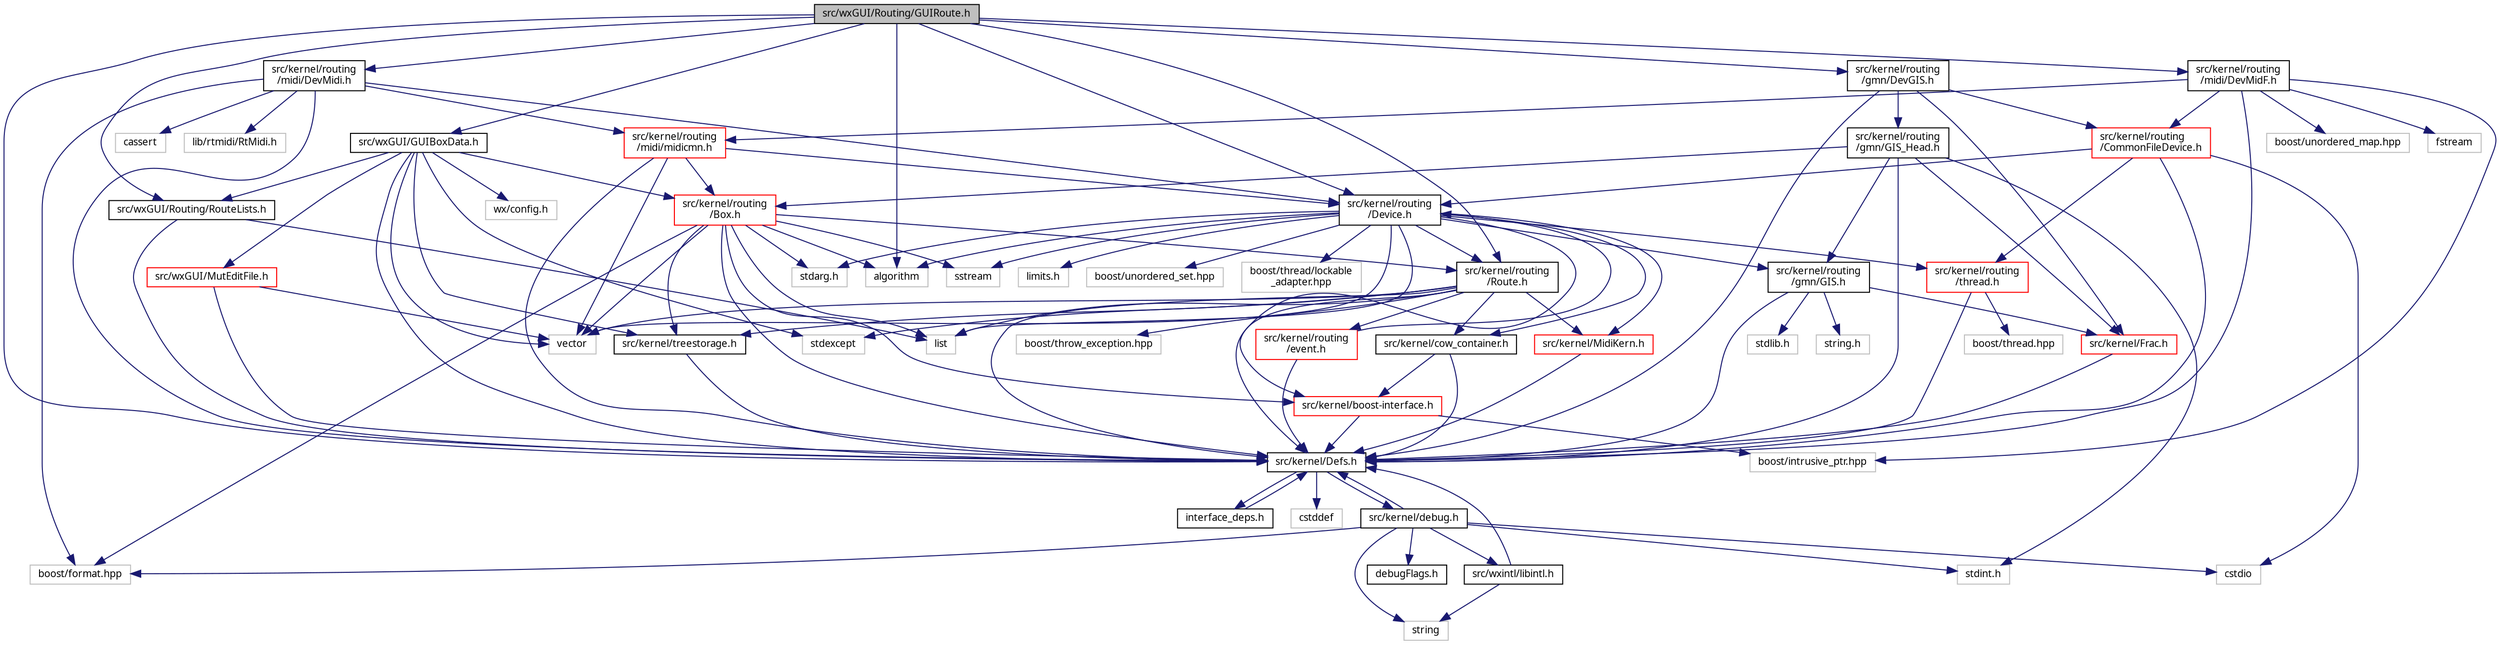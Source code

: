 digraph "src/wxGUI/Routing/GUIRoute.h"
{
  edge [fontname="Sans",fontsize="10",labelfontname="Sans",labelfontsize="10"];
  node [fontname="Sans",fontsize="10",shape=record];
  Node0 [label="src/wxGUI/Routing/GUIRoute.h",height=0.2,width=0.4,color="black", fillcolor="grey75", style="filled", fontcolor="black"];
  Node0 -> Node1 [color="midnightblue",fontsize="10",style="solid",fontname="Sans"];
  Node1 [label="src/kernel/Defs.h",height=0.2,width=0.4,color="black", fillcolor="white", style="filled",URL="$d1/d73/Defs_8h.html",tooltip="Common definitions. "];
  Node1 -> Node2 [color="midnightblue",fontsize="10",style="solid",fontname="Sans"];
  Node2 [label="interface_deps.h",height=0.2,width=0.4,color="black", fillcolor="white", style="filled",URL="$de/ddd/interface__deps_8h.html"];
  Node2 -> Node1 [color="midnightblue",fontsize="10",style="solid",fontname="Sans"];
  Node1 -> Node3 [color="midnightblue",fontsize="10",style="solid",fontname="Sans"];
  Node3 [label="cstddef",height=0.2,width=0.4,color="grey75", fillcolor="white", style="filled"];
  Node1 -> Node4 [color="midnightblue",fontsize="10",style="solid",fontname="Sans"];
  Node4 [label="src/kernel/debug.h",height=0.2,width=0.4,color="black", fillcolor="white", style="filled",URL="$db/d16/debug_8h.html"];
  Node4 -> Node1 [color="midnightblue",fontsize="10",style="solid",fontname="Sans"];
  Node4 -> Node5 [color="midnightblue",fontsize="10",style="solid",fontname="Sans"];
  Node5 [label="src/wxintl/libintl.h",height=0.2,width=0.4,color="black", fillcolor="white", style="filled",URL="$d4/d64/libintl_8h.html"];
  Node5 -> Node1 [color="midnightblue",fontsize="10",style="solid",fontname="Sans"];
  Node5 -> Node6 [color="midnightblue",fontsize="10",style="solid",fontname="Sans"];
  Node6 [label="string",height=0.2,width=0.4,color="grey75", fillcolor="white", style="filled"];
  Node4 -> Node6 [color="midnightblue",fontsize="10",style="solid",fontname="Sans"];
  Node4 -> Node7 [color="midnightblue",fontsize="10",style="solid",fontname="Sans"];
  Node7 [label="cstdio",height=0.2,width=0.4,color="grey75", fillcolor="white", style="filled"];
  Node4 -> Node8 [color="midnightblue",fontsize="10",style="solid",fontname="Sans"];
  Node8 [label="boost/format.hpp",height=0.2,width=0.4,color="grey75", fillcolor="white", style="filled"];
  Node4 -> Node9 [color="midnightblue",fontsize="10",style="solid",fontname="Sans"];
  Node9 [label="stdint.h",height=0.2,width=0.4,color="grey75", fillcolor="white", style="filled"];
  Node4 -> Node10 [color="midnightblue",fontsize="10",style="solid",fontname="Sans"];
  Node10 [label="debugFlags.h",height=0.2,width=0.4,color="black", fillcolor="white", style="filled",URL="$d4/dab/debugFlags_8h.html",tooltip="Debug flags for mutabor debug mode. "];
  Node0 -> Node11 [color="midnightblue",fontsize="10",style="solid",fontname="Sans"];
  Node11 [label="src/kernel/routing\l/Device.h",height=0.2,width=0.4,color="black", fillcolor="white", style="filled",URL="$de/d05/Device_8h.html",tooltip="Routing. "];
  Node11 -> Node1 [color="midnightblue",fontsize="10",style="solid",fontname="Sans"];
  Node11 -> Node12 [color="midnightblue",fontsize="10",style="solid",fontname="Sans"];
  Node12 [label="src/kernel/cow_container.h",height=0.2,width=0.4,color="black", fillcolor="white", style="filled",URL="$da/d28/cow__container_8h.html",tooltip="Copy on write container. "];
  Node12 -> Node1 [color="midnightblue",fontsize="10",style="solid",fontname="Sans"];
  Node12 -> Node13 [color="midnightblue",fontsize="10",style="solid",fontname="Sans"];
  Node13 [label="src/kernel/boost-interface.h",height=0.2,width=0.4,color="red", fillcolor="white", style="filled",URL="$d1/da4/boost-interface_8h.html",tooltip="Interface to the boost library. "];
  Node13 -> Node1 [color="midnightblue",fontsize="10",style="solid",fontname="Sans"];
  Node13 -> Node15 [color="midnightblue",fontsize="10",style="solid",fontname="Sans"];
  Node15 [label="boost/intrusive_ptr.hpp",height=0.2,width=0.4,color="grey75", fillcolor="white", style="filled"];
  Node11 -> Node16 [color="midnightblue",fontsize="10",style="solid",fontname="Sans"];
  Node16 [label="src/kernel/routing\l/gmn/GIS.h",height=0.2,width=0.4,color="black", fillcolor="white", style="filled",URL="$dd/d4d/GIS_8h.html"];
  Node16 -> Node1 [color="midnightblue",fontsize="10",style="solid",fontname="Sans"];
  Node16 -> Node17 [color="midnightblue",fontsize="10",style="solid",fontname="Sans"];
  Node17 [label="src/kernel/Frac.h",height=0.2,width=0.4,color="red", fillcolor="white", style="filled",URL="$df/d4f/Frac_8h.html",tooltip="Fraction class for Mutabor. "];
  Node17 -> Node1 [color="midnightblue",fontsize="10",style="solid",fontname="Sans"];
  Node16 -> Node19 [color="midnightblue",fontsize="10",style="solid",fontname="Sans"];
  Node19 [label="string.h",height=0.2,width=0.4,color="grey75", fillcolor="white", style="filled"];
  Node16 -> Node20 [color="midnightblue",fontsize="10",style="solid",fontname="Sans"];
  Node20 [label="stdlib.h",height=0.2,width=0.4,color="grey75", fillcolor="white", style="filled"];
  Node11 -> Node21 [color="midnightblue",fontsize="10",style="solid",fontname="Sans"];
  Node21 [label="src/kernel/routing\l/Route.h",height=0.2,width=0.4,color="black", fillcolor="white", style="filled",URL="$d1/d65/Route_8h.html",tooltip="Routing. "];
  Node21 -> Node1 [color="midnightblue",fontsize="10",style="solid",fontname="Sans"];
  Node21 -> Node12 [color="midnightblue",fontsize="10",style="solid",fontname="Sans"];
  Node21 -> Node22 [color="midnightblue",fontsize="10",style="solid",fontname="Sans"];
  Node22 [label="src/kernel/MidiKern.h",height=0.2,width=0.4,color="red", fillcolor="white", style="filled",URL="$da/dfd/MidiKern_8h.html"];
  Node22 -> Node1 [color="midnightblue",fontsize="10",style="solid",fontname="Sans"];
  Node21 -> Node24 [color="midnightblue",fontsize="10",style="solid",fontname="Sans"];
  Node24 [label="src/kernel/treestorage.h",height=0.2,width=0.4,color="black", fillcolor="white", style="filled",URL="$db/dbe/treestorage_8h.html",tooltip="abstract class for tree like storage "];
  Node24 -> Node1 [color="midnightblue",fontsize="10",style="solid",fontname="Sans"];
  Node21 -> Node13 [color="midnightblue",fontsize="10",style="solid",fontname="Sans"];
  Node21 -> Node25 [color="midnightblue",fontsize="10",style="solid",fontname="Sans"];
  Node25 [label="list",height=0.2,width=0.4,color="grey75", fillcolor="white", style="filled"];
  Node21 -> Node26 [color="midnightblue",fontsize="10",style="solid",fontname="Sans"];
  Node26 [label="vector",height=0.2,width=0.4,color="grey75", fillcolor="white", style="filled"];
  Node21 -> Node27 [color="midnightblue",fontsize="10",style="solid",fontname="Sans"];
  Node27 [label="stdexcept",height=0.2,width=0.4,color="grey75", fillcolor="white", style="filled"];
  Node21 -> Node28 [color="midnightblue",fontsize="10",style="solid",fontname="Sans"];
  Node28 [label="boost/throw_exception.hpp",height=0.2,width=0.4,color="grey75", fillcolor="white", style="filled"];
  Node21 -> Node29 [color="midnightblue",fontsize="10",style="solid",fontname="Sans"];
  Node29 [label="src/kernel/routing\l/event.h",height=0.2,width=0.4,color="red", fillcolor="white", style="filled",URL="$dd/d20/event_8h.html"];
  Node29 -> Node1 [color="midnightblue",fontsize="10",style="solid",fontname="Sans"];
  Node29 -> Node11 [color="midnightblue",fontsize="10",style="solid",fontname="Sans"];
  Node11 -> Node32 [color="midnightblue",fontsize="10",style="solid",fontname="Sans"];
  Node32 [label="src/kernel/routing\l/thread.h",height=0.2,width=0.4,color="red", fillcolor="white", style="filled",URL="$db/dd5/thread_8h.html"];
  Node32 -> Node1 [color="midnightblue",fontsize="10",style="solid",fontname="Sans"];
  Node32 -> Node33 [color="midnightblue",fontsize="10",style="solid",fontname="Sans"];
  Node33 [label="boost/thread.hpp",height=0.2,width=0.4,color="grey75", fillcolor="white", style="filled"];
  Node11 -> Node35 [color="midnightblue",fontsize="10",style="solid",fontname="Sans"];
  Node35 [label="boost/thread/lockable\l_adapter.hpp",height=0.2,width=0.4,color="grey75", fillcolor="white", style="filled"];
  Node11 -> Node22 [color="midnightblue",fontsize="10",style="solid",fontname="Sans"];
  Node11 -> Node26 [color="midnightblue",fontsize="10",style="solid",fontname="Sans"];
  Node11 -> Node25 [color="midnightblue",fontsize="10",style="solid",fontname="Sans"];
  Node11 -> Node36 [color="midnightblue",fontsize="10",style="solid",fontname="Sans"];
  Node36 [label="limits.h",height=0.2,width=0.4,color="grey75", fillcolor="white", style="filled"];
  Node11 -> Node37 [color="midnightblue",fontsize="10",style="solid",fontname="Sans"];
  Node37 [label="algorithm",height=0.2,width=0.4,color="grey75", fillcolor="white", style="filled"];
  Node11 -> Node38 [color="midnightblue",fontsize="10",style="solid",fontname="Sans"];
  Node38 [label="sstream",height=0.2,width=0.4,color="grey75", fillcolor="white", style="filled"];
  Node11 -> Node39 [color="midnightblue",fontsize="10",style="solid",fontname="Sans"];
  Node39 [label="stdarg.h",height=0.2,width=0.4,color="grey75", fillcolor="white", style="filled"];
  Node11 -> Node40 [color="midnightblue",fontsize="10",style="solid",fontname="Sans"];
  Node40 [label="boost/unordered_set.hpp",height=0.2,width=0.4,color="grey75", fillcolor="white", style="filled"];
  Node0 -> Node41 [color="midnightblue",fontsize="10",style="solid",fontname="Sans"];
  Node41 [label="src/kernel/routing\l/midi/DevMidi.h",height=0.2,width=0.4,color="black", fillcolor="white", style="filled",URL="$d4/da2/DevMidi_8h.html",tooltip="Classes for midi port. "];
  Node41 -> Node1 [color="midnightblue",fontsize="10",style="solid",fontname="Sans"];
  Node41 -> Node42 [color="midnightblue",fontsize="10",style="solid",fontname="Sans"];
  Node42 [label="src/kernel/routing\l/midi/midicmn.h",height=0.2,width=0.4,color="red", fillcolor="white", style="filled",URL="$de/d21/midicmn_8h.html"];
  Node42 -> Node1 [color="midnightblue",fontsize="10",style="solid",fontname="Sans"];
  Node42 -> Node11 [color="midnightblue",fontsize="10",style="solid",fontname="Sans"];
  Node42 -> Node43 [color="midnightblue",fontsize="10",style="solid",fontname="Sans"];
  Node43 [label="src/kernel/routing\l/Box.h",height=0.2,width=0.4,color="red", fillcolor="white", style="filled",URL="$de/d0f/Box_8h.html",tooltip="Mutabor Box for C++. "];
  Node43 -> Node1 [color="midnightblue",fontsize="10",style="solid",fontname="Sans"];
  Node43 -> Node24 [color="midnightblue",fontsize="10",style="solid",fontname="Sans"];
  Node43 -> Node13 [color="midnightblue",fontsize="10",style="solid",fontname="Sans"];
  Node43 -> Node21 [color="midnightblue",fontsize="10",style="solid",fontname="Sans"];
  Node43 -> Node26 [color="midnightblue",fontsize="10",style="solid",fontname="Sans"];
  Node43 -> Node25 [color="midnightblue",fontsize="10",style="solid",fontname="Sans"];
  Node43 -> Node37 [color="midnightblue",fontsize="10",style="solid",fontname="Sans"];
  Node43 -> Node38 [color="midnightblue",fontsize="10",style="solid",fontname="Sans"];
  Node43 -> Node39 [color="midnightblue",fontsize="10",style="solid",fontname="Sans"];
  Node43 -> Node8 [color="midnightblue",fontsize="10",style="solid",fontname="Sans"];
  Node42 -> Node26 [color="midnightblue",fontsize="10",style="solid",fontname="Sans"];
  Node41 -> Node11 [color="midnightblue",fontsize="10",style="solid",fontname="Sans"];
  Node41 -> Node52 [color="midnightblue",fontsize="10",style="solid",fontname="Sans"];
  Node52 [label="cassert",height=0.2,width=0.4,color="grey75", fillcolor="white", style="filled"];
  Node41 -> Node8 [color="midnightblue",fontsize="10",style="solid",fontname="Sans"];
  Node41 -> Node53 [color="midnightblue",fontsize="10",style="solid",fontname="Sans"];
  Node53 [label="lib/rtmidi/RtMidi.h",height=0.2,width=0.4,color="grey75", fillcolor="white", style="filled"];
  Node0 -> Node54 [color="midnightblue",fontsize="10",style="solid",fontname="Sans"];
  Node54 [label="src/kernel/routing\l/midi/DevMidF.h",height=0.2,width=0.4,color="black", fillcolor="white", style="filled",URL="$da/d3c/DevMidF_8h.html"];
  Node54 -> Node1 [color="midnightblue",fontsize="10",style="solid",fontname="Sans"];
  Node54 -> Node55 [color="midnightblue",fontsize="10",style="solid",fontname="Sans"];
  Node55 [label="src/kernel/routing\l/CommonFileDevice.h",height=0.2,width=0.4,color="red", fillcolor="white", style="filled",URL="$d9/d17/CommonFileDevice_8h.html"];
  Node55 -> Node1 [color="midnightblue",fontsize="10",style="solid",fontname="Sans"];
  Node55 -> Node11 [color="midnightblue",fontsize="10",style="solid",fontname="Sans"];
  Node55 -> Node32 [color="midnightblue",fontsize="10",style="solid",fontname="Sans"];
  Node55 -> Node7 [color="midnightblue",fontsize="10",style="solid",fontname="Sans"];
  Node54 -> Node42 [color="midnightblue",fontsize="10",style="solid",fontname="Sans"];
  Node54 -> Node61 [color="midnightblue",fontsize="10",style="solid",fontname="Sans"];
  Node61 [label="fstream",height=0.2,width=0.4,color="grey75", fillcolor="white", style="filled"];
  Node54 -> Node15 [color="midnightblue",fontsize="10",style="solid",fontname="Sans"];
  Node54 -> Node62 [color="midnightblue",fontsize="10",style="solid",fontname="Sans"];
  Node62 [label="boost/unordered_map.hpp",height=0.2,width=0.4,color="grey75", fillcolor="white", style="filled"];
  Node0 -> Node63 [color="midnightblue",fontsize="10",style="solid",fontname="Sans"];
  Node63 [label="src/kernel/routing\l/gmn/DevGIS.h",height=0.2,width=0.4,color="black", fillcolor="white", style="filled",URL="$da/d81/DevGIS_8h.html"];
  Node63 -> Node1 [color="midnightblue",fontsize="10",style="solid",fontname="Sans"];
  Node63 -> Node17 [color="midnightblue",fontsize="10",style="solid",fontname="Sans"];
  Node63 -> Node55 [color="midnightblue",fontsize="10",style="solid",fontname="Sans"];
  Node63 -> Node64 [color="midnightblue",fontsize="10",style="solid",fontname="Sans"];
  Node64 [label="src/kernel/routing\l/gmn/GIS_Head.h",height=0.2,width=0.4,color="black", fillcolor="white", style="filled",URL="$d1/db5/GIS__Head_8h.html",tooltip="Description. "];
  Node64 -> Node1 [color="midnightblue",fontsize="10",style="solid",fontname="Sans"];
  Node64 -> Node17 [color="midnightblue",fontsize="10",style="solid",fontname="Sans"];
  Node64 -> Node43 [color="midnightblue",fontsize="10",style="solid",fontname="Sans"];
  Node64 -> Node16 [color="midnightblue",fontsize="10",style="solid",fontname="Sans"];
  Node64 -> Node9 [color="midnightblue",fontsize="10",style="solid",fontname="Sans"];
  Node0 -> Node21 [color="midnightblue",fontsize="10",style="solid",fontname="Sans"];
  Node0 -> Node65 [color="midnightblue",fontsize="10",style="solid",fontname="Sans"];
  Node65 [label="src/wxGUI/GUIBoxData.h",height=0.2,width=0.4,color="black", fillcolor="white", style="filled",URL="$d5/df7/GUIBoxData_8h.html"];
  Node65 -> Node1 [color="midnightblue",fontsize="10",style="solid",fontname="Sans"];
  Node65 -> Node24 [color="midnightblue",fontsize="10",style="solid",fontname="Sans"];
  Node65 -> Node43 [color="midnightblue",fontsize="10",style="solid",fontname="Sans"];
  Node65 -> Node66 [color="midnightblue",fontsize="10",style="solid",fontname="Sans"];
  Node66 [label="src/wxGUI/Routing/RouteLists.h",height=0.2,width=0.4,color="black", fillcolor="white", style="filled",URL="$d4/d70/RouteLists_8h.html"];
  Node66 -> Node1 [color="midnightblue",fontsize="10",style="solid",fontname="Sans"];
  Node66 -> Node25 [color="midnightblue",fontsize="10",style="solid",fontname="Sans"];
  Node65 -> Node67 [color="midnightblue",fontsize="10",style="solid",fontname="Sans"];
  Node67 [label="src/wxGUI/MutEditFile.h",height=0.2,width=0.4,color="red", fillcolor="white", style="filled",URL="$d5/dfb/MutEditFile_8h.html"];
  Node67 -> Node1 [color="midnightblue",fontsize="10",style="solid",fontname="Sans"];
  Node67 -> Node26 [color="midnightblue",fontsize="10",style="solid",fontname="Sans"];
  Node65 -> Node26 [color="midnightblue",fontsize="10",style="solid",fontname="Sans"];
  Node65 -> Node27 [color="midnightblue",fontsize="10",style="solid",fontname="Sans"];
  Node65 -> Node75 [color="midnightblue",fontsize="10",style="solid",fontname="Sans"];
  Node75 [label="wx/config.h",height=0.2,width=0.4,color="grey75", fillcolor="white", style="filled"];
  Node0 -> Node66 [color="midnightblue",fontsize="10",style="solid",fontname="Sans"];
  Node0 -> Node37 [color="midnightblue",fontsize="10",style="solid",fontname="Sans"];
}
